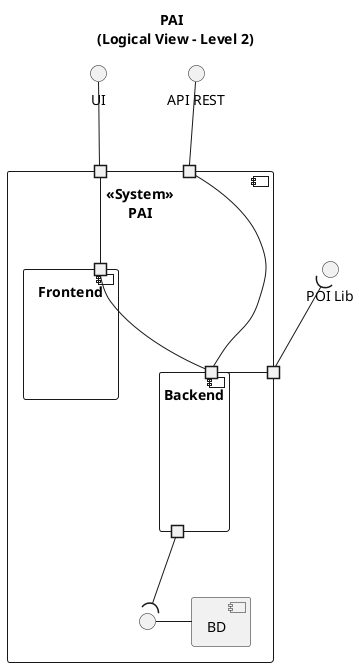 @startuml


title "PAI \n (Logical View - Level 2)"

interface UI
interface "API REST"
interface "POI Lib"


component "<<System>>\nPAI" {
  portin " " as p1
  portin " " as p2
  portout " " as p3
  component Backend
  component Frontend
  component BD
  interface " " as I1

}

component Frontend {
portin " " as p4
}

component Backend {
portin " " as p5
portout " " as p6
}



I1 -right- BD
p5-up- p4
p1 -up- UI
p2 -up- "API REST"
p2 -down-p5
"POI Lib" )-down-p3
p3 -left-p5
p1 -down-p4
p6 -down-(I1


@enduml
